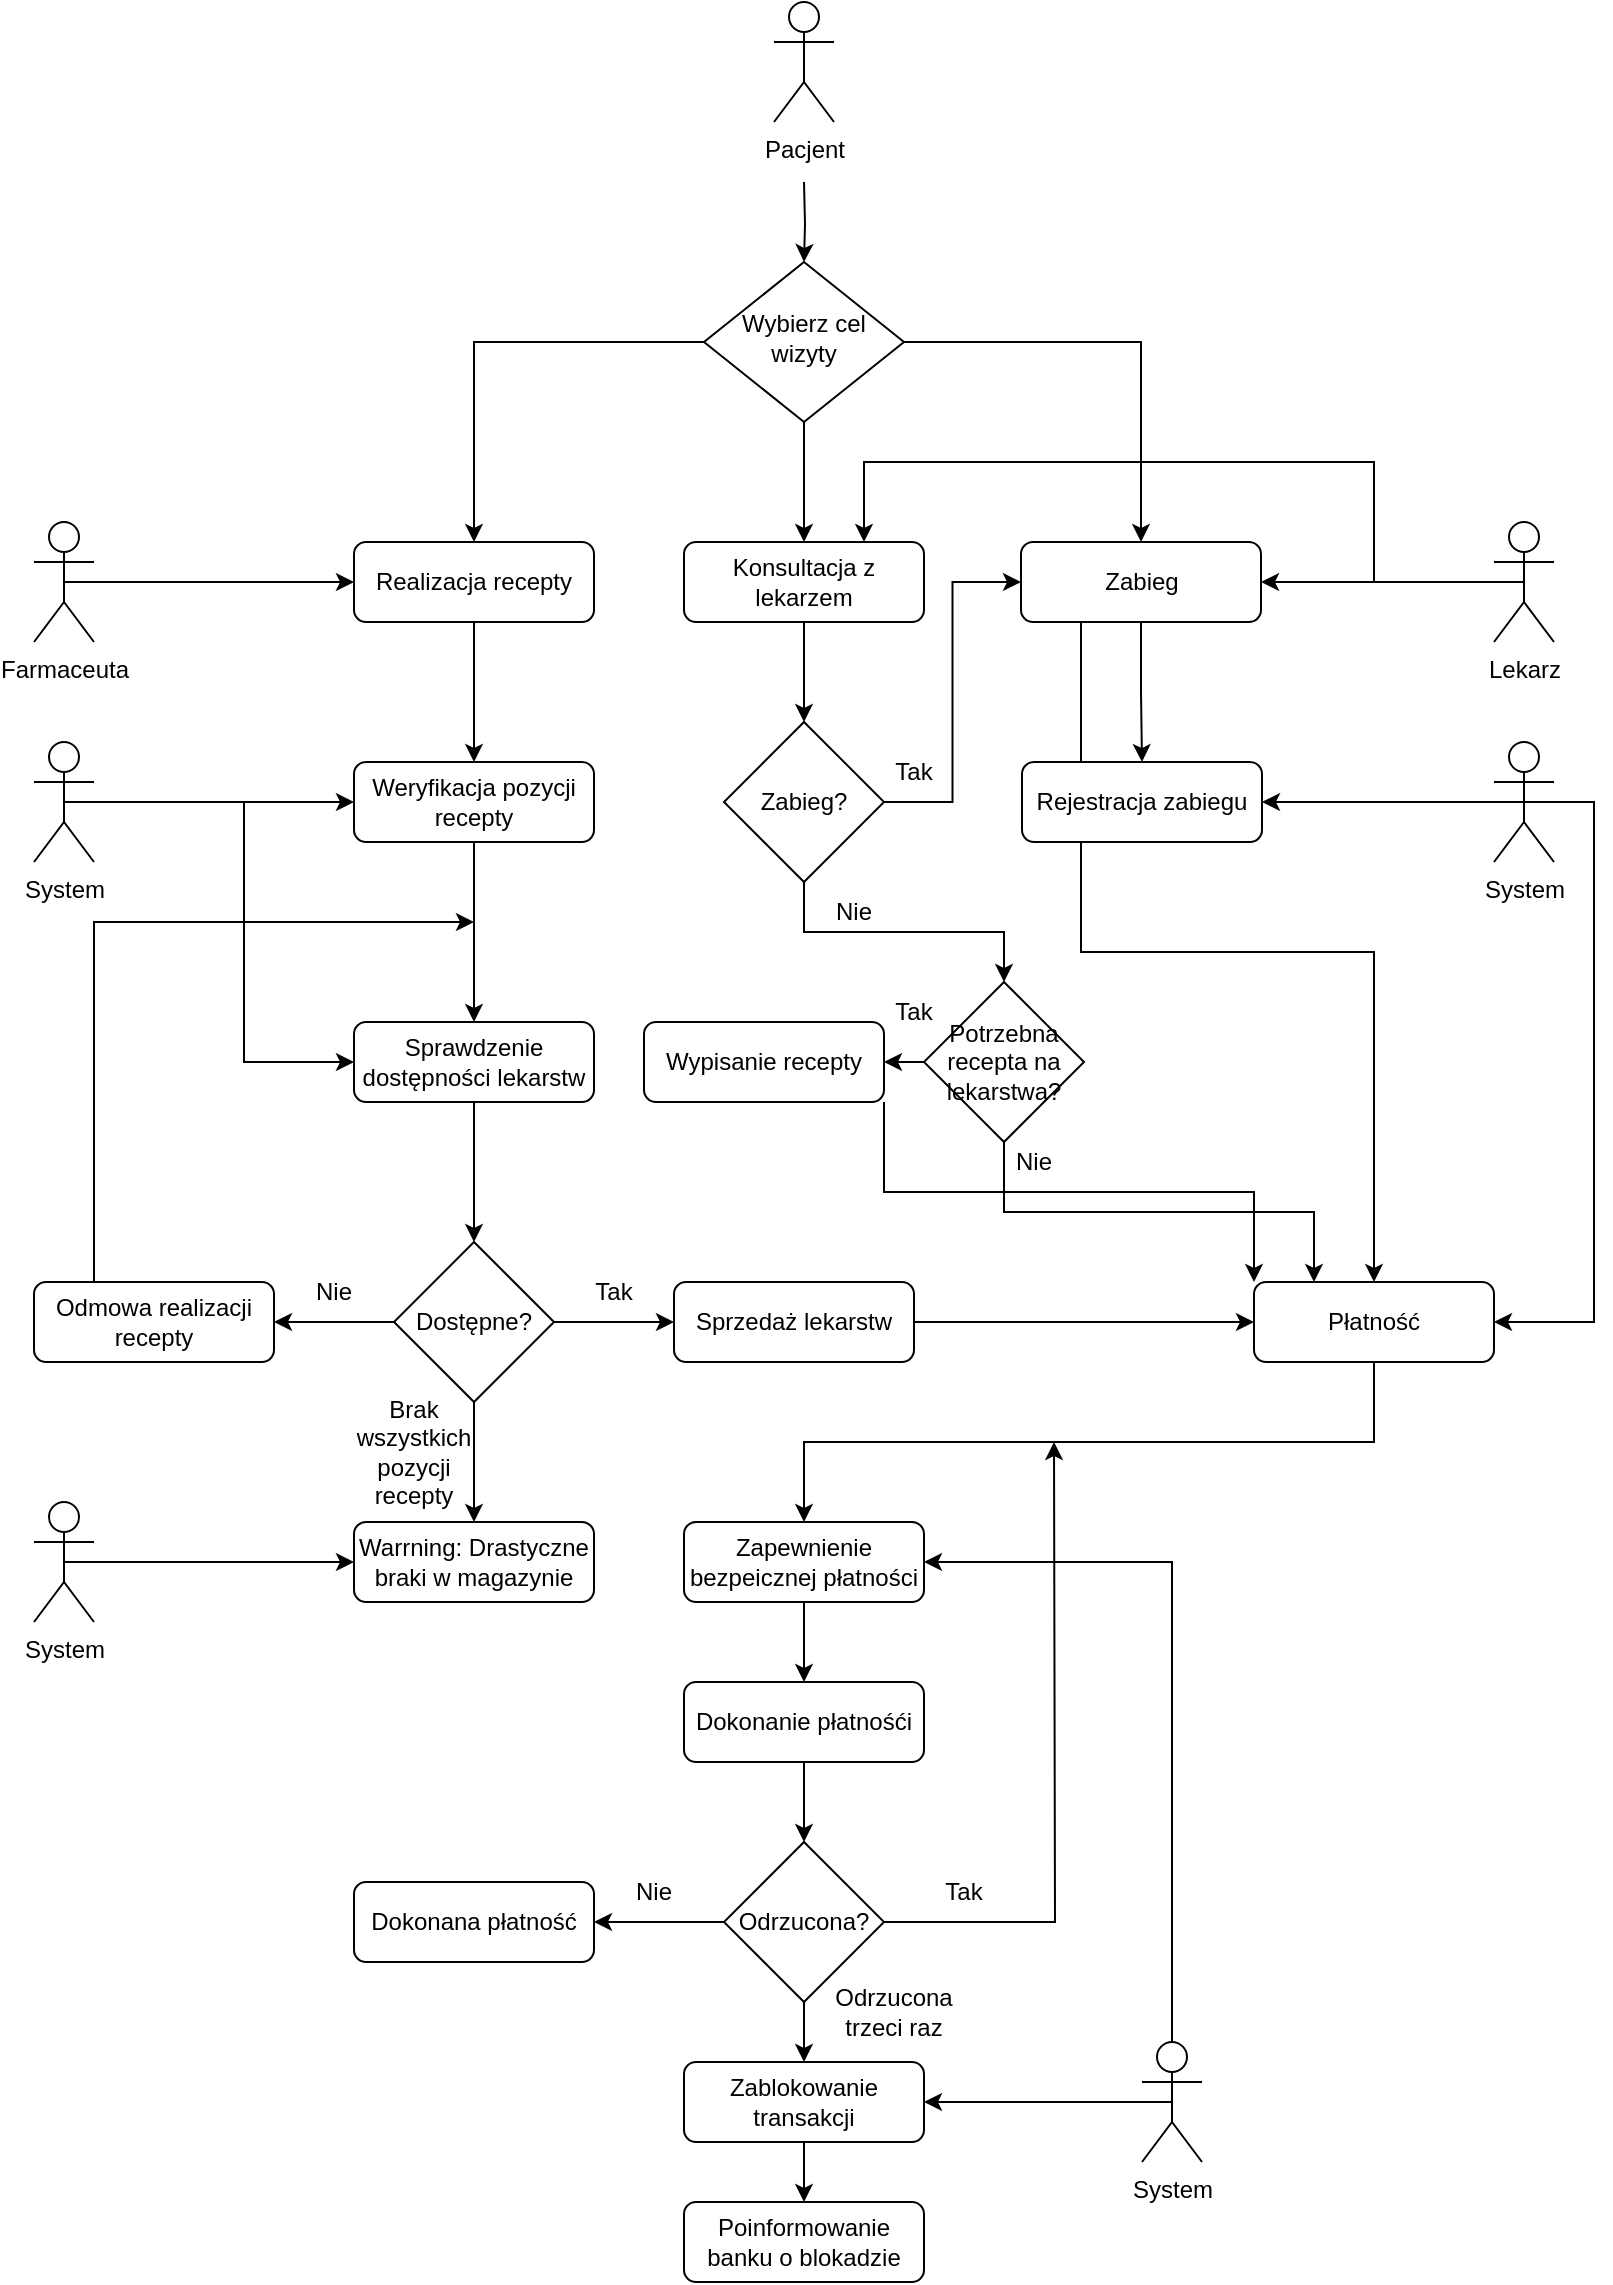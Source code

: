 <mxfile version="24.2.2" type="device">
  <diagram name="Strona-1" id="d1FAFQ-EnbqF_mnkYt2u">
    <mxGraphModel dx="2261" dy="772" grid="1" gridSize="10" guides="1" tooltips="1" connect="1" arrows="1" fold="1" page="1" pageScale="1" pageWidth="827" pageHeight="1169" math="0" shadow="0">
      <root>
        <mxCell id="0" />
        <mxCell id="1" parent="0" />
        <mxCell id="r4uRNz52jbwxSOdr3Hly-1" style="edgeStyle=orthogonalEdgeStyle;rounded=0;orthogonalLoop=1;jettySize=auto;html=1;exitX=0.5;exitY=1;exitDx=0;exitDy=0;entryX=0.5;entryY=0;entryDx=0;entryDy=0;" edge="1" parent="1" source="r4uRNz52jbwxSOdr3Hly-4" target="r4uRNz52jbwxSOdr3Hly-12">
          <mxGeometry relative="1" as="geometry" />
        </mxCell>
        <mxCell id="r4uRNz52jbwxSOdr3Hly-2" style="edgeStyle=orthogonalEdgeStyle;rounded=0;orthogonalLoop=1;jettySize=auto;html=1;exitX=0;exitY=0.5;exitDx=0;exitDy=0;entryX=0.5;entryY=0;entryDx=0;entryDy=0;" edge="1" parent="1" source="r4uRNz52jbwxSOdr3Hly-4" target="r4uRNz52jbwxSOdr3Hly-6">
          <mxGeometry relative="1" as="geometry" />
        </mxCell>
        <mxCell id="r4uRNz52jbwxSOdr3Hly-3" style="edgeStyle=orthogonalEdgeStyle;rounded=0;orthogonalLoop=1;jettySize=auto;html=1;exitX=1;exitY=0.5;exitDx=0;exitDy=0;entryX=0.5;entryY=0;entryDx=0;entryDy=0;" edge="1" parent="1" source="r4uRNz52jbwxSOdr3Hly-4" target="r4uRNz52jbwxSOdr3Hly-10">
          <mxGeometry relative="1" as="geometry" />
        </mxCell>
        <mxCell id="r4uRNz52jbwxSOdr3Hly-4" value="Wybierz cel wizyty" style="rhombus;whiteSpace=wrap;html=1;shadow=0;fontFamily=Helvetica;fontSize=12;align=center;strokeWidth=1;spacing=6;spacingTop=-4;" vertex="1" parent="1">
          <mxGeometry x="195" y="150" width="100" height="80" as="geometry" />
        </mxCell>
        <mxCell id="r4uRNz52jbwxSOdr3Hly-5" style="edgeStyle=orthogonalEdgeStyle;rounded=0;orthogonalLoop=1;jettySize=auto;html=1;exitX=0.5;exitY=1;exitDx=0;exitDy=0;" edge="1" parent="1" source="r4uRNz52jbwxSOdr3Hly-6" target="r4uRNz52jbwxSOdr3Hly-22">
          <mxGeometry relative="1" as="geometry" />
        </mxCell>
        <mxCell id="r4uRNz52jbwxSOdr3Hly-6" value="Realizacja recepty" style="rounded=1;whiteSpace=wrap;html=1;fontSize=12;glass=0;strokeWidth=1;shadow=0;" vertex="1" parent="1">
          <mxGeometry x="20" y="290" width="120" height="40" as="geometry" />
        </mxCell>
        <mxCell id="r4uRNz52jbwxSOdr3Hly-7" style="edgeStyle=orthogonalEdgeStyle;rounded=0;orthogonalLoop=1;jettySize=auto;html=1;exitX=0.5;exitY=1;exitDx=0;exitDy=0;entryX=0.5;entryY=0;entryDx=0;entryDy=0;" edge="1" parent="1" target="r4uRNz52jbwxSOdr3Hly-4">
          <mxGeometry relative="1" as="geometry">
            <mxPoint x="245" y="110" as="sourcePoint" />
          </mxGeometry>
        </mxCell>
        <mxCell id="r4uRNz52jbwxSOdr3Hly-8" style="edgeStyle=orthogonalEdgeStyle;rounded=0;orthogonalLoop=1;jettySize=auto;html=1;exitX=0.5;exitY=1;exitDx=0;exitDy=0;entryX=0.5;entryY=0;entryDx=0;entryDy=0;" edge="1" parent="1" source="r4uRNz52jbwxSOdr3Hly-10" target="r4uRNz52jbwxSOdr3Hly-32">
          <mxGeometry relative="1" as="geometry" />
        </mxCell>
        <mxCell id="r4uRNz52jbwxSOdr3Hly-9" style="edgeStyle=orthogonalEdgeStyle;rounded=0;orthogonalLoop=1;jettySize=auto;html=1;exitX=0.25;exitY=1;exitDx=0;exitDy=0;entryX=0.5;entryY=0;entryDx=0;entryDy=0;" edge="1" parent="1" source="r4uRNz52jbwxSOdr3Hly-10" target="r4uRNz52jbwxSOdr3Hly-46">
          <mxGeometry relative="1" as="geometry">
            <mxPoint x="383.833" y="530" as="targetPoint" />
          </mxGeometry>
        </mxCell>
        <mxCell id="r4uRNz52jbwxSOdr3Hly-10" value="Zabieg" style="rounded=1;whiteSpace=wrap;html=1;fontSize=12;glass=0;strokeWidth=1;shadow=0;" vertex="1" parent="1">
          <mxGeometry x="353.5" y="290" width="120" height="40" as="geometry" />
        </mxCell>
        <mxCell id="r4uRNz52jbwxSOdr3Hly-11" style="edgeStyle=orthogonalEdgeStyle;rounded=0;orthogonalLoop=1;jettySize=auto;html=1;exitX=0.5;exitY=1;exitDx=0;exitDy=0;entryX=0.5;entryY=0;entryDx=0;entryDy=0;" edge="1" parent="1" source="r4uRNz52jbwxSOdr3Hly-12" target="r4uRNz52jbwxSOdr3Hly-26">
          <mxGeometry relative="1" as="geometry" />
        </mxCell>
        <mxCell id="r4uRNz52jbwxSOdr3Hly-12" value="Konsultacja z lekarzem" style="rounded=1;whiteSpace=wrap;html=1;fontSize=12;glass=0;strokeWidth=1;shadow=0;" vertex="1" parent="1">
          <mxGeometry x="185" y="290" width="120" height="40" as="geometry" />
        </mxCell>
        <mxCell id="r4uRNz52jbwxSOdr3Hly-13" value="Pacjent" style="shape=umlActor;verticalLabelPosition=bottom;verticalAlign=top;html=1;outlineConnect=0;" vertex="1" parent="1">
          <mxGeometry x="230" y="20" width="30" height="60" as="geometry" />
        </mxCell>
        <mxCell id="r4uRNz52jbwxSOdr3Hly-14" style="edgeStyle=orthogonalEdgeStyle;rounded=0;orthogonalLoop=1;jettySize=auto;html=1;exitX=0.5;exitY=0.5;exitDx=0;exitDy=0;exitPerimeter=0;entryX=0;entryY=0.5;entryDx=0;entryDy=0;" edge="1" parent="1" source="r4uRNz52jbwxSOdr3Hly-15" target="r4uRNz52jbwxSOdr3Hly-6">
          <mxGeometry relative="1" as="geometry" />
        </mxCell>
        <mxCell id="r4uRNz52jbwxSOdr3Hly-15" value="Farmaceuta" style="shape=umlActor;verticalLabelPosition=bottom;verticalAlign=top;html=1;outlineConnect=0;" vertex="1" parent="1">
          <mxGeometry x="-140" y="280" width="30" height="60" as="geometry" />
        </mxCell>
        <mxCell id="r4uRNz52jbwxSOdr3Hly-16" style="edgeStyle=orthogonalEdgeStyle;rounded=0;orthogonalLoop=1;jettySize=auto;html=1;exitX=0.5;exitY=0.5;exitDx=0;exitDy=0;exitPerimeter=0;entryX=1;entryY=0.5;entryDx=0;entryDy=0;" edge="1" parent="1" source="r4uRNz52jbwxSOdr3Hly-17" target="r4uRNz52jbwxSOdr3Hly-10">
          <mxGeometry relative="1" as="geometry">
            <Array as="points">
              <mxPoint x="540" y="310" />
              <mxPoint x="540" y="310" />
            </Array>
          </mxGeometry>
        </mxCell>
        <mxCell id="r4uRNz52jbwxSOdr3Hly-17" value="Lekarz" style="shape=umlActor;verticalLabelPosition=bottom;verticalAlign=top;html=1;outlineConnect=0;" vertex="1" parent="1">
          <mxGeometry x="590" y="280" width="30" height="60" as="geometry" />
        </mxCell>
        <mxCell id="r4uRNz52jbwxSOdr3Hly-18" style="edgeStyle=orthogonalEdgeStyle;rounded=0;orthogonalLoop=1;jettySize=auto;html=1;exitX=0.5;exitY=0.5;exitDx=0;exitDy=0;exitPerimeter=0;entryX=0;entryY=0.5;entryDx=0;entryDy=0;" edge="1" parent="1" source="r4uRNz52jbwxSOdr3Hly-20" target="r4uRNz52jbwxSOdr3Hly-22">
          <mxGeometry relative="1" as="geometry" />
        </mxCell>
        <mxCell id="r4uRNz52jbwxSOdr3Hly-19" style="edgeStyle=orthogonalEdgeStyle;rounded=0;orthogonalLoop=1;jettySize=auto;html=1;exitX=0.5;exitY=0.5;exitDx=0;exitDy=0;exitPerimeter=0;entryX=0;entryY=0.5;entryDx=0;entryDy=0;" edge="1" parent="1" source="r4uRNz52jbwxSOdr3Hly-20" target="r4uRNz52jbwxSOdr3Hly-34">
          <mxGeometry relative="1" as="geometry">
            <mxPoint x="80" y="610" as="targetPoint" />
            <Array as="points">
              <mxPoint x="-35" y="420" />
              <mxPoint x="-35" y="550" />
            </Array>
          </mxGeometry>
        </mxCell>
        <mxCell id="r4uRNz52jbwxSOdr3Hly-20" value="System" style="shape=umlActor;verticalLabelPosition=bottom;verticalAlign=top;html=1;outlineConnect=0;" vertex="1" parent="1">
          <mxGeometry x="-140" y="390" width="30" height="60" as="geometry" />
        </mxCell>
        <mxCell id="r4uRNz52jbwxSOdr3Hly-21" style="edgeStyle=orthogonalEdgeStyle;rounded=0;orthogonalLoop=1;jettySize=auto;html=1;exitX=0.5;exitY=1;exitDx=0;exitDy=0;entryX=0.5;entryY=0;entryDx=0;entryDy=0;" edge="1" parent="1" source="r4uRNz52jbwxSOdr3Hly-22" target="r4uRNz52jbwxSOdr3Hly-34">
          <mxGeometry relative="1" as="geometry" />
        </mxCell>
        <mxCell id="r4uRNz52jbwxSOdr3Hly-22" value="Weryfikacja pozycji recepty" style="rounded=1;whiteSpace=wrap;html=1;fontSize=12;glass=0;strokeWidth=1;shadow=0;" vertex="1" parent="1">
          <mxGeometry x="20" y="400" width="120" height="40" as="geometry" />
        </mxCell>
        <mxCell id="r4uRNz52jbwxSOdr3Hly-23" style="edgeStyle=orthogonalEdgeStyle;rounded=0;orthogonalLoop=1;jettySize=auto;html=1;entryX=0.75;entryY=0;entryDx=0;entryDy=0;" edge="1" parent="1" target="r4uRNz52jbwxSOdr3Hly-12">
          <mxGeometry relative="1" as="geometry">
            <mxPoint x="530" y="310" as="sourcePoint" />
            <mxPoint x="250" y="250" as="targetPoint" />
            <Array as="points">
              <mxPoint x="530" y="250" />
              <mxPoint x="275" y="250" />
            </Array>
          </mxGeometry>
        </mxCell>
        <mxCell id="r4uRNz52jbwxSOdr3Hly-24" style="edgeStyle=orthogonalEdgeStyle;rounded=0;orthogonalLoop=1;jettySize=auto;html=1;exitX=1;exitY=0.5;exitDx=0;exitDy=0;entryX=0;entryY=0.5;entryDx=0;entryDy=0;" edge="1" parent="1" source="r4uRNz52jbwxSOdr3Hly-26" target="r4uRNz52jbwxSOdr3Hly-10">
          <mxGeometry relative="1" as="geometry" />
        </mxCell>
        <mxCell id="r4uRNz52jbwxSOdr3Hly-25" style="edgeStyle=orthogonalEdgeStyle;rounded=0;orthogonalLoop=1;jettySize=auto;html=1;exitX=0.5;exitY=1;exitDx=0;exitDy=0;entryX=0.5;entryY=0;entryDx=0;entryDy=0;" edge="1" parent="1" source="r4uRNz52jbwxSOdr3Hly-26" target="r4uRNz52jbwxSOdr3Hly-49">
          <mxGeometry relative="1" as="geometry" />
        </mxCell>
        <mxCell id="r4uRNz52jbwxSOdr3Hly-26" value="Zabieg?" style="rhombus;whiteSpace=wrap;html=1;" vertex="1" parent="1">
          <mxGeometry x="205" y="380" width="80" height="80" as="geometry" />
        </mxCell>
        <mxCell id="r4uRNz52jbwxSOdr3Hly-27" value="Tak" style="text;html=1;align=center;verticalAlign=middle;whiteSpace=wrap;rounded=0;" vertex="1" parent="1">
          <mxGeometry x="270" y="390" width="60" height="30" as="geometry" />
        </mxCell>
        <mxCell id="r4uRNz52jbwxSOdr3Hly-28" value="Nie" style="text;html=1;align=center;verticalAlign=middle;whiteSpace=wrap;rounded=0;" vertex="1" parent="1">
          <mxGeometry x="240" y="460" width="60" height="30" as="geometry" />
        </mxCell>
        <mxCell id="r4uRNz52jbwxSOdr3Hly-29" style="edgeStyle=orthogonalEdgeStyle;rounded=0;orthogonalLoop=1;jettySize=auto;html=1;exitX=0.5;exitY=0.5;exitDx=0;exitDy=0;exitPerimeter=0;entryX=1;entryY=0.5;entryDx=0;entryDy=0;" edge="1" parent="1" source="r4uRNz52jbwxSOdr3Hly-31" target="r4uRNz52jbwxSOdr3Hly-32">
          <mxGeometry relative="1" as="geometry" />
        </mxCell>
        <mxCell id="r4uRNz52jbwxSOdr3Hly-30" style="edgeStyle=orthogonalEdgeStyle;rounded=0;orthogonalLoop=1;jettySize=auto;html=1;exitX=0.5;exitY=0.5;exitDx=0;exitDy=0;exitPerimeter=0;entryX=1;entryY=0.5;entryDx=0;entryDy=0;" edge="1" parent="1" source="r4uRNz52jbwxSOdr3Hly-31" target="r4uRNz52jbwxSOdr3Hly-46">
          <mxGeometry relative="1" as="geometry">
            <Array as="points">
              <mxPoint x="640" y="420" />
              <mxPoint x="640" y="680" />
            </Array>
          </mxGeometry>
        </mxCell>
        <mxCell id="r4uRNz52jbwxSOdr3Hly-31" value="System" style="shape=umlActor;verticalLabelPosition=bottom;verticalAlign=top;html=1;outlineConnect=0;" vertex="1" parent="1">
          <mxGeometry x="590" y="390" width="30" height="60" as="geometry" />
        </mxCell>
        <mxCell id="r4uRNz52jbwxSOdr3Hly-32" value="Rejestracja zabiegu" style="rounded=1;whiteSpace=wrap;html=1;fontSize=12;glass=0;strokeWidth=1;shadow=0;" vertex="1" parent="1">
          <mxGeometry x="354" y="400" width="120" height="40" as="geometry" />
        </mxCell>
        <mxCell id="r4uRNz52jbwxSOdr3Hly-33" style="edgeStyle=orthogonalEdgeStyle;rounded=0;orthogonalLoop=1;jettySize=auto;html=1;exitX=0.5;exitY=1;exitDx=0;exitDy=0;entryX=0.5;entryY=0;entryDx=0;entryDy=0;" edge="1" parent="1" source="r4uRNz52jbwxSOdr3Hly-34" target="r4uRNz52jbwxSOdr3Hly-38">
          <mxGeometry relative="1" as="geometry" />
        </mxCell>
        <mxCell id="r4uRNz52jbwxSOdr3Hly-34" value="Sprawdzenie dostępności lekarstw" style="rounded=1;whiteSpace=wrap;html=1;fontSize=12;glass=0;strokeWidth=1;shadow=0;" vertex="1" parent="1">
          <mxGeometry x="20" y="530" width="120" height="40" as="geometry" />
        </mxCell>
        <mxCell id="r4uRNz52jbwxSOdr3Hly-35" style="edgeStyle=orthogonalEdgeStyle;rounded=0;orthogonalLoop=1;jettySize=auto;html=1;exitX=0;exitY=0.5;exitDx=0;exitDy=0;entryX=1;entryY=0.5;entryDx=0;entryDy=0;" edge="1" parent="1" source="r4uRNz52jbwxSOdr3Hly-38" target="r4uRNz52jbwxSOdr3Hly-42">
          <mxGeometry relative="1" as="geometry" />
        </mxCell>
        <mxCell id="r4uRNz52jbwxSOdr3Hly-36" style="edgeStyle=orthogonalEdgeStyle;rounded=0;orthogonalLoop=1;jettySize=auto;html=1;exitX=1;exitY=0.5;exitDx=0;exitDy=0;entryX=0;entryY=0.5;entryDx=0;entryDy=0;" edge="1" parent="1" source="r4uRNz52jbwxSOdr3Hly-38" target="r4uRNz52jbwxSOdr3Hly-44">
          <mxGeometry relative="1" as="geometry" />
        </mxCell>
        <mxCell id="r4uRNz52jbwxSOdr3Hly-37" style="edgeStyle=orthogonalEdgeStyle;rounded=0;orthogonalLoop=1;jettySize=auto;html=1;exitX=0.5;exitY=1;exitDx=0;exitDy=0;entryX=0.5;entryY=0;entryDx=0;entryDy=0;" edge="1" parent="1" source="r4uRNz52jbwxSOdr3Hly-38" target="r4uRNz52jbwxSOdr3Hly-55">
          <mxGeometry relative="1" as="geometry" />
        </mxCell>
        <mxCell id="r4uRNz52jbwxSOdr3Hly-38" value="Dostępne?" style="rhombus;whiteSpace=wrap;html=1;" vertex="1" parent="1">
          <mxGeometry x="40" y="640" width="80" height="80" as="geometry" />
        </mxCell>
        <mxCell id="r4uRNz52jbwxSOdr3Hly-39" value="Tak" style="text;html=1;align=center;verticalAlign=middle;whiteSpace=wrap;rounded=0;" vertex="1" parent="1">
          <mxGeometry x="120" y="650" width="60" height="30" as="geometry" />
        </mxCell>
        <mxCell id="r4uRNz52jbwxSOdr3Hly-40" value="Nie" style="text;html=1;align=center;verticalAlign=middle;whiteSpace=wrap;rounded=0;" vertex="1" parent="1">
          <mxGeometry x="-20" y="650" width="60" height="30" as="geometry" />
        </mxCell>
        <mxCell id="r4uRNz52jbwxSOdr3Hly-41" style="edgeStyle=orthogonalEdgeStyle;rounded=0;orthogonalLoop=1;jettySize=auto;html=1;exitX=0.25;exitY=0;exitDx=0;exitDy=0;" edge="1" parent="1" source="r4uRNz52jbwxSOdr3Hly-42">
          <mxGeometry relative="1" as="geometry">
            <mxPoint x="80" y="480" as="targetPoint" />
            <Array as="points">
              <mxPoint x="-110" y="480" />
            </Array>
          </mxGeometry>
        </mxCell>
        <mxCell id="r4uRNz52jbwxSOdr3Hly-42" value="Odmowa realizacji recepty" style="rounded=1;whiteSpace=wrap;html=1;fontSize=12;glass=0;strokeWidth=1;shadow=0;" vertex="1" parent="1">
          <mxGeometry x="-140" y="660" width="120" height="40" as="geometry" />
        </mxCell>
        <mxCell id="r4uRNz52jbwxSOdr3Hly-43" style="edgeStyle=orthogonalEdgeStyle;rounded=0;orthogonalLoop=1;jettySize=auto;html=1;exitX=1;exitY=0.5;exitDx=0;exitDy=0;entryX=0;entryY=0.5;entryDx=0;entryDy=0;" edge="1" parent="1" source="r4uRNz52jbwxSOdr3Hly-44" target="r4uRNz52jbwxSOdr3Hly-46">
          <mxGeometry relative="1" as="geometry" />
        </mxCell>
        <mxCell id="r4uRNz52jbwxSOdr3Hly-44" value="Sprzedaż lekarstw" style="rounded=1;whiteSpace=wrap;html=1;fontSize=12;glass=0;strokeWidth=1;shadow=0;" vertex="1" parent="1">
          <mxGeometry x="180" y="660" width="120" height="40" as="geometry" />
        </mxCell>
        <mxCell id="r4uRNz52jbwxSOdr3Hly-45" style="edgeStyle=orthogonalEdgeStyle;rounded=0;orthogonalLoop=1;jettySize=auto;html=1;exitX=0.5;exitY=1;exitDx=0;exitDy=0;entryX=0.5;entryY=0;entryDx=0;entryDy=0;" edge="1" parent="1" source="r4uRNz52jbwxSOdr3Hly-46" target="r4uRNz52jbwxSOdr3Hly-59">
          <mxGeometry relative="1" as="geometry" />
        </mxCell>
        <mxCell id="r4uRNz52jbwxSOdr3Hly-46" value="Płatność" style="rounded=1;whiteSpace=wrap;html=1;fontSize=12;glass=0;strokeWidth=1;shadow=0;" vertex="1" parent="1">
          <mxGeometry x="470" y="660" width="120" height="40" as="geometry" />
        </mxCell>
        <mxCell id="r4uRNz52jbwxSOdr3Hly-47" style="edgeStyle=orthogonalEdgeStyle;rounded=0;orthogonalLoop=1;jettySize=auto;html=1;exitX=0.5;exitY=1;exitDx=0;exitDy=0;entryX=0.25;entryY=0;entryDx=0;entryDy=0;" edge="1" parent="1" source="r4uRNz52jbwxSOdr3Hly-49" target="r4uRNz52jbwxSOdr3Hly-46">
          <mxGeometry relative="1" as="geometry" />
        </mxCell>
        <mxCell id="r4uRNz52jbwxSOdr3Hly-48" style="edgeStyle=orthogonalEdgeStyle;rounded=0;orthogonalLoop=1;jettySize=auto;html=1;exitX=0;exitY=0.5;exitDx=0;exitDy=0;entryX=1;entryY=0.5;entryDx=0;entryDy=0;" edge="1" parent="1" source="r4uRNz52jbwxSOdr3Hly-49" target="r4uRNz52jbwxSOdr3Hly-52">
          <mxGeometry relative="1" as="geometry" />
        </mxCell>
        <mxCell id="r4uRNz52jbwxSOdr3Hly-49" value="Potrzebna recepta na lekarstwa?" style="rhombus;whiteSpace=wrap;html=1;" vertex="1" parent="1">
          <mxGeometry x="305" y="510" width="80" height="80" as="geometry" />
        </mxCell>
        <mxCell id="r4uRNz52jbwxSOdr3Hly-50" value="Nie" style="text;html=1;align=center;verticalAlign=middle;whiteSpace=wrap;rounded=0;" vertex="1" parent="1">
          <mxGeometry x="330" y="585" width="60" height="30" as="geometry" />
        </mxCell>
        <mxCell id="r4uRNz52jbwxSOdr3Hly-51" style="edgeStyle=orthogonalEdgeStyle;rounded=0;orthogonalLoop=1;jettySize=auto;html=1;exitX=1;exitY=1;exitDx=0;exitDy=0;entryX=0;entryY=0;entryDx=0;entryDy=0;" edge="1" parent="1" source="r4uRNz52jbwxSOdr3Hly-52" target="r4uRNz52jbwxSOdr3Hly-46">
          <mxGeometry relative="1" as="geometry" />
        </mxCell>
        <mxCell id="r4uRNz52jbwxSOdr3Hly-52" value="Wypisanie recepty" style="rounded=1;whiteSpace=wrap;html=1;fontSize=12;glass=0;strokeWidth=1;shadow=0;" vertex="1" parent="1">
          <mxGeometry x="165" y="530" width="120" height="40" as="geometry" />
        </mxCell>
        <mxCell id="r4uRNz52jbwxSOdr3Hly-53" value="Tak" style="text;html=1;align=center;verticalAlign=middle;whiteSpace=wrap;rounded=0;" vertex="1" parent="1">
          <mxGeometry x="270" y="510" width="60" height="30" as="geometry" />
        </mxCell>
        <mxCell id="r4uRNz52jbwxSOdr3Hly-54" value="Brak wszystkich pozycji recepty" style="text;html=1;align=center;verticalAlign=middle;whiteSpace=wrap;rounded=0;" vertex="1" parent="1">
          <mxGeometry x="20" y="730" width="60" height="30" as="geometry" />
        </mxCell>
        <mxCell id="r4uRNz52jbwxSOdr3Hly-55" value="Warrning: Drastyczne braki w magazynie" style="rounded=1;whiteSpace=wrap;html=1;fontSize=12;glass=0;strokeWidth=1;shadow=0;" vertex="1" parent="1">
          <mxGeometry x="20" y="780" width="120" height="40" as="geometry" />
        </mxCell>
        <mxCell id="r4uRNz52jbwxSOdr3Hly-56" style="edgeStyle=orthogonalEdgeStyle;rounded=0;orthogonalLoop=1;jettySize=auto;html=1;exitX=0.5;exitY=0.5;exitDx=0;exitDy=0;exitPerimeter=0;entryX=0;entryY=0.5;entryDx=0;entryDy=0;" edge="1" parent="1" source="r4uRNz52jbwxSOdr3Hly-57" target="r4uRNz52jbwxSOdr3Hly-55">
          <mxGeometry relative="1" as="geometry" />
        </mxCell>
        <mxCell id="r4uRNz52jbwxSOdr3Hly-57" value="System" style="shape=umlActor;verticalLabelPosition=bottom;verticalAlign=top;html=1;outlineConnect=0;" vertex="1" parent="1">
          <mxGeometry x="-140" y="770" width="30" height="60" as="geometry" />
        </mxCell>
        <mxCell id="r4uRNz52jbwxSOdr3Hly-58" style="edgeStyle=orthogonalEdgeStyle;rounded=0;orthogonalLoop=1;jettySize=auto;html=1;exitX=0.5;exitY=1;exitDx=0;exitDy=0;entryX=0.5;entryY=0;entryDx=0;entryDy=0;" edge="1" parent="1" source="r4uRNz52jbwxSOdr3Hly-59" target="r4uRNz52jbwxSOdr3Hly-61">
          <mxGeometry relative="1" as="geometry" />
        </mxCell>
        <mxCell id="r4uRNz52jbwxSOdr3Hly-59" value="Zapewnienie bezpeicznej płatności" style="rounded=1;whiteSpace=wrap;html=1;fontSize=12;glass=0;strokeWidth=1;shadow=0;" vertex="1" parent="1">
          <mxGeometry x="185" y="780" width="120" height="40" as="geometry" />
        </mxCell>
        <mxCell id="r4uRNz52jbwxSOdr3Hly-60" style="edgeStyle=orthogonalEdgeStyle;rounded=0;orthogonalLoop=1;jettySize=auto;html=1;exitX=0.5;exitY=1;exitDx=0;exitDy=0;entryX=0.5;entryY=0;entryDx=0;entryDy=0;" edge="1" parent="1" source="r4uRNz52jbwxSOdr3Hly-61" target="r4uRNz52jbwxSOdr3Hly-65">
          <mxGeometry relative="1" as="geometry" />
        </mxCell>
        <mxCell id="r4uRNz52jbwxSOdr3Hly-61" value="Dokonanie płatnośći" style="rounded=1;whiteSpace=wrap;html=1;fontSize=12;glass=0;strokeWidth=1;shadow=0;" vertex="1" parent="1">
          <mxGeometry x="185" y="860" width="120" height="40" as="geometry" />
        </mxCell>
        <mxCell id="r4uRNz52jbwxSOdr3Hly-62" style="edgeStyle=orthogonalEdgeStyle;rounded=0;orthogonalLoop=1;jettySize=auto;html=1;exitX=1;exitY=0.5;exitDx=0;exitDy=0;" edge="1" parent="1" source="r4uRNz52jbwxSOdr3Hly-65">
          <mxGeometry relative="1" as="geometry">
            <mxPoint x="370" y="740" as="targetPoint" />
          </mxGeometry>
        </mxCell>
        <mxCell id="r4uRNz52jbwxSOdr3Hly-63" style="edgeStyle=orthogonalEdgeStyle;rounded=0;orthogonalLoop=1;jettySize=auto;html=1;exitX=0.5;exitY=1;exitDx=0;exitDy=0;entryX=0.5;entryY=0;entryDx=0;entryDy=0;" edge="1" parent="1" source="r4uRNz52jbwxSOdr3Hly-65">
          <mxGeometry relative="1" as="geometry">
            <mxPoint x="245" y="1050" as="targetPoint" />
          </mxGeometry>
        </mxCell>
        <mxCell id="r4uRNz52jbwxSOdr3Hly-64" style="edgeStyle=orthogonalEdgeStyle;rounded=0;orthogonalLoop=1;jettySize=auto;html=1;exitX=0;exitY=0.5;exitDx=0;exitDy=0;entryX=1;entryY=0.5;entryDx=0;entryDy=0;" edge="1" parent="1" source="r4uRNz52jbwxSOdr3Hly-65" target="r4uRNz52jbwxSOdr3Hly-68">
          <mxGeometry relative="1" as="geometry" />
        </mxCell>
        <mxCell id="r4uRNz52jbwxSOdr3Hly-65" value="Odrzucona?" style="rhombus;whiteSpace=wrap;html=1;" vertex="1" parent="1">
          <mxGeometry x="205" y="940" width="80" height="80" as="geometry" />
        </mxCell>
        <mxCell id="r4uRNz52jbwxSOdr3Hly-66" value="Tak" style="text;html=1;align=center;verticalAlign=middle;whiteSpace=wrap;rounded=0;" vertex="1" parent="1">
          <mxGeometry x="295" y="950" width="60" height="30" as="geometry" />
        </mxCell>
        <mxCell id="r4uRNz52jbwxSOdr3Hly-67" value="Nie" style="text;html=1;align=center;verticalAlign=middle;whiteSpace=wrap;rounded=0;" vertex="1" parent="1">
          <mxGeometry x="140" y="950" width="60" height="30" as="geometry" />
        </mxCell>
        <mxCell id="r4uRNz52jbwxSOdr3Hly-68" value="Dokonana płatność" style="rounded=1;whiteSpace=wrap;html=1;fontSize=12;glass=0;strokeWidth=1;shadow=0;" vertex="1" parent="1">
          <mxGeometry x="20" y="960" width="120" height="40" as="geometry" />
        </mxCell>
        <mxCell id="r4uRNz52jbwxSOdr3Hly-69" style="edgeStyle=orthogonalEdgeStyle;rounded=0;orthogonalLoop=1;jettySize=auto;html=1;exitX=0.5;exitY=1;exitDx=0;exitDy=0;entryX=0.5;entryY=0;entryDx=0;entryDy=0;" edge="1" parent="1" source="r4uRNz52jbwxSOdr3Hly-70" target="r4uRNz52jbwxSOdr3Hly-75">
          <mxGeometry relative="1" as="geometry" />
        </mxCell>
        <mxCell id="r4uRNz52jbwxSOdr3Hly-70" value="Zablokowanie transakcji" style="rounded=1;whiteSpace=wrap;html=1;fontSize=12;glass=0;strokeWidth=1;shadow=0;" vertex="1" parent="1">
          <mxGeometry x="185" y="1050" width="120" height="40" as="geometry" />
        </mxCell>
        <mxCell id="r4uRNz52jbwxSOdr3Hly-71" value="Odrzucona trzeci raz" style="text;html=1;align=center;verticalAlign=middle;whiteSpace=wrap;rounded=0;" vertex="1" parent="1">
          <mxGeometry x="260" y="1010" width="60" height="30" as="geometry" />
        </mxCell>
        <mxCell id="r4uRNz52jbwxSOdr3Hly-72" style="edgeStyle=orthogonalEdgeStyle;rounded=0;orthogonalLoop=1;jettySize=auto;html=1;exitX=0.5;exitY=0.5;exitDx=0;exitDy=0;exitPerimeter=0;entryX=1;entryY=0.5;entryDx=0;entryDy=0;" edge="1" parent="1" source="r4uRNz52jbwxSOdr3Hly-74" target="r4uRNz52jbwxSOdr3Hly-70">
          <mxGeometry relative="1" as="geometry" />
        </mxCell>
        <mxCell id="r4uRNz52jbwxSOdr3Hly-73" style="edgeStyle=orthogonalEdgeStyle;rounded=0;orthogonalLoop=1;jettySize=auto;html=1;exitX=0.5;exitY=0;exitDx=0;exitDy=0;exitPerimeter=0;entryX=1;entryY=0.5;entryDx=0;entryDy=0;" edge="1" parent="1" source="r4uRNz52jbwxSOdr3Hly-74" target="r4uRNz52jbwxSOdr3Hly-59">
          <mxGeometry relative="1" as="geometry" />
        </mxCell>
        <mxCell id="r4uRNz52jbwxSOdr3Hly-74" value="System" style="shape=umlActor;verticalLabelPosition=bottom;verticalAlign=top;html=1;outlineConnect=0;" vertex="1" parent="1">
          <mxGeometry x="414" y="1040" width="30" height="60" as="geometry" />
        </mxCell>
        <mxCell id="r4uRNz52jbwxSOdr3Hly-75" value="Poinformowanie banku o blokadzie" style="rounded=1;whiteSpace=wrap;html=1;fontSize=12;glass=0;strokeWidth=1;shadow=0;" vertex="1" parent="1">
          <mxGeometry x="185" y="1120" width="120" height="40" as="geometry" />
        </mxCell>
      </root>
    </mxGraphModel>
  </diagram>
</mxfile>
